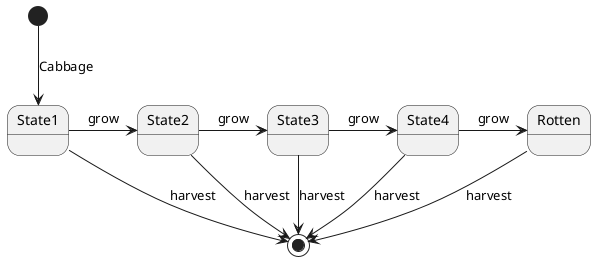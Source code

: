 @startuml

[*] --> State1 : Cabbage
State1 --> [*] : harvest

State1 -> State2 : grow
State2 --> [*] : harvest

State2 -> State3 : grow
State3 --> [*] : harvest

State3 -> State4 : grow
State4 --> [*] : harvest

State4 -> Rotten : grow
Rotten --> [*] : harvest

@enduml
